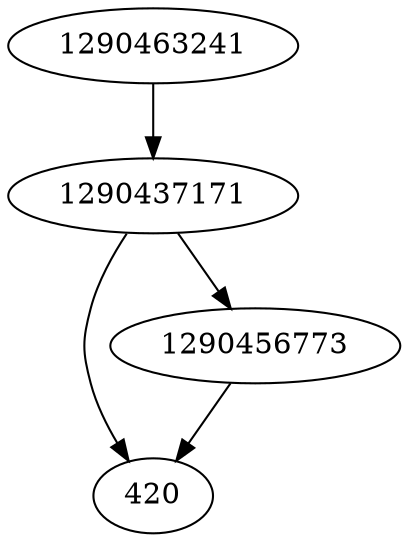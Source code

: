 strict digraph  {
1290463241;
1290437171;
420;
1290456773;
1290463241 -> 1290437171;
1290437171 -> 420;
1290437171 -> 1290456773;
1290456773 -> 420;
}
